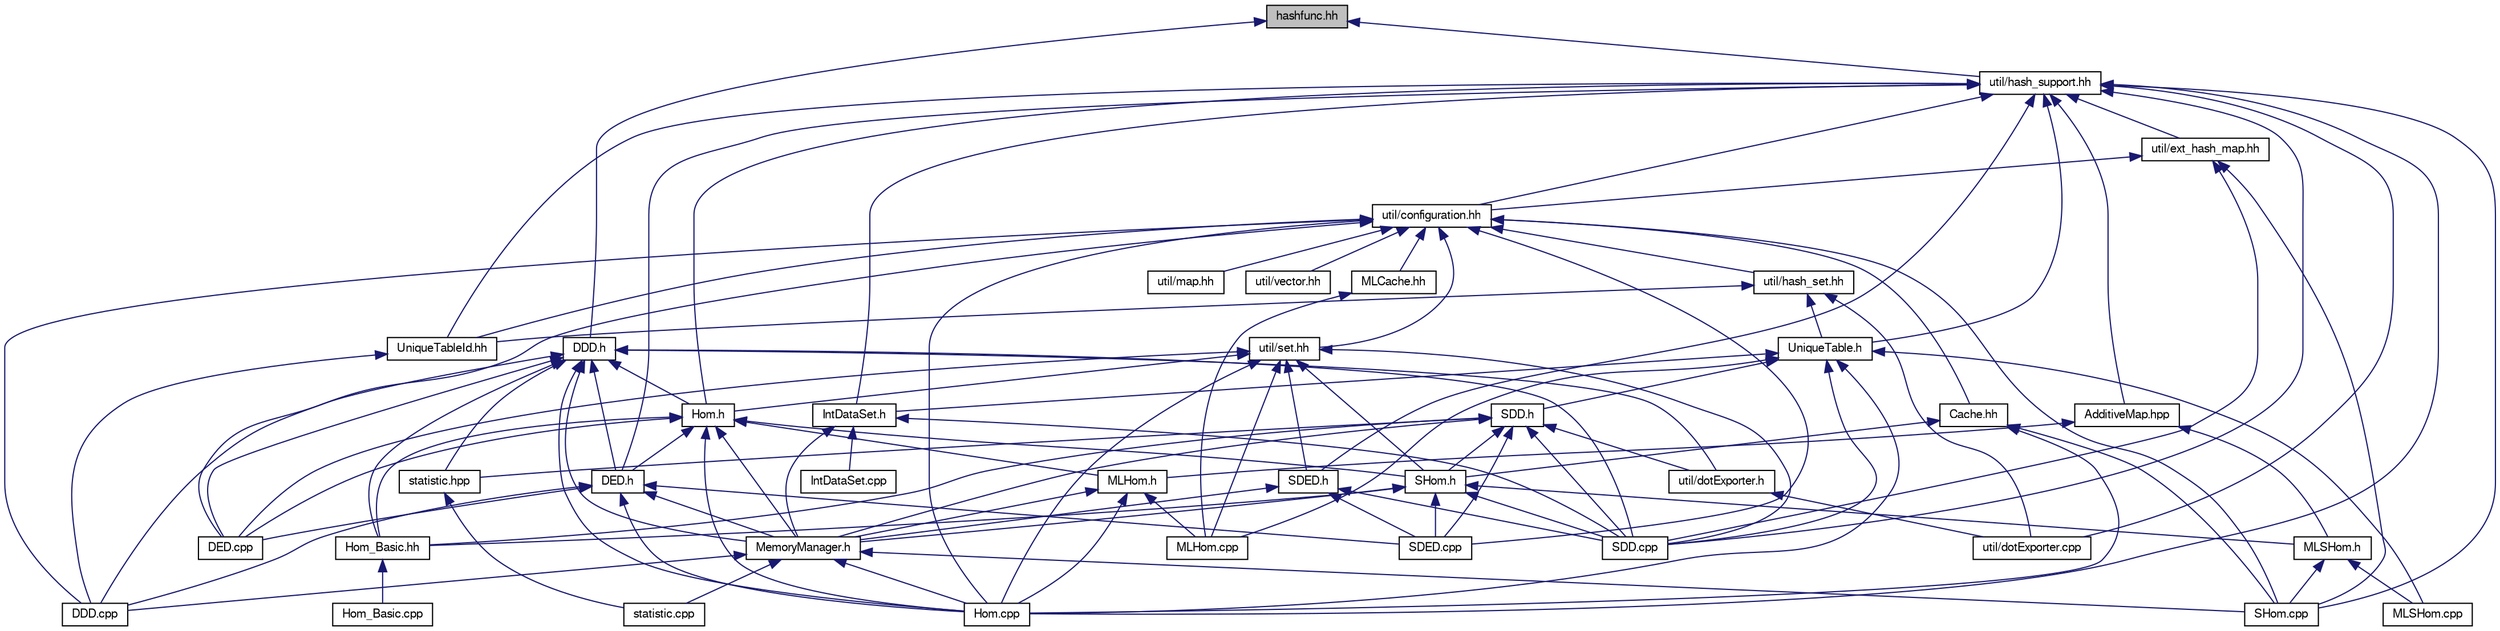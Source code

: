 digraph "hashfunc.hh"
{
  edge [fontname="FreeSans",fontsize="10",labelfontname="FreeSans",labelfontsize="10"];
  node [fontname="FreeSans",fontsize="10",shape=record];
  Node1 [label="hashfunc.hh",height=0.2,width=0.4,color="black", fillcolor="grey75", style="filled" fontcolor="black"];
  Node1 -> Node2 [dir="back",color="midnightblue",fontsize="10",style="solid",fontname="FreeSans"];
  Node2 [label="DDD.h",height=0.2,width=0.4,color="black", fillcolor="white", style="filled",URL="$DDD_8h.html"];
  Node2 -> Node3 [dir="back",color="midnightblue",fontsize="10",style="solid",fontname="FreeSans"];
  Node3 [label="DDD.cpp",height=0.2,width=0.4,color="black", fillcolor="white", style="filled",URL="$DDD_8cpp.html"];
  Node2 -> Node4 [dir="back",color="midnightblue",fontsize="10",style="solid",fontname="FreeSans"];
  Node4 [label="MemoryManager.h",height=0.2,width=0.4,color="black", fillcolor="white", style="filled",URL="$MemoryManager_8h.html"];
  Node4 -> Node3 [dir="back",color="midnightblue",fontsize="10",style="solid",fontname="FreeSans"];
  Node4 -> Node5 [dir="back",color="midnightblue",fontsize="10",style="solid",fontname="FreeSans"];
  Node5 [label="Hom.cpp",height=0.2,width=0.4,color="black", fillcolor="white", style="filled",URL="$Hom_8cpp.html"];
  Node4 -> Node6 [dir="back",color="midnightblue",fontsize="10",style="solid",fontname="FreeSans"];
  Node6 [label="SHom.cpp",height=0.2,width=0.4,color="black", fillcolor="white", style="filled",URL="$SHom_8cpp.html"];
  Node4 -> Node7 [dir="back",color="midnightblue",fontsize="10",style="solid",fontname="FreeSans"];
  Node7 [label="statistic.cpp",height=0.2,width=0.4,color="black", fillcolor="white", style="filled",URL="$statistic_8cpp.html"];
  Node2 -> Node8 [dir="back",color="midnightblue",fontsize="10",style="solid",fontname="FreeSans"];
  Node8 [label="DED.cpp",height=0.2,width=0.4,color="black", fillcolor="white", style="filled",URL="$DED_8cpp.html"];
  Node2 -> Node9 [dir="back",color="midnightblue",fontsize="10",style="solid",fontname="FreeSans"];
  Node9 [label="DED.h",height=0.2,width=0.4,color="black", fillcolor="white", style="filled",URL="$DED_8h.html"];
  Node9 -> Node3 [dir="back",color="midnightblue",fontsize="10",style="solid",fontname="FreeSans"];
  Node9 -> Node4 [dir="back",color="midnightblue",fontsize="10",style="solid",fontname="FreeSans"];
  Node9 -> Node8 [dir="back",color="midnightblue",fontsize="10",style="solid",fontname="FreeSans"];
  Node9 -> Node5 [dir="back",color="midnightblue",fontsize="10",style="solid",fontname="FreeSans"];
  Node9 -> Node10 [dir="back",color="midnightblue",fontsize="10",style="solid",fontname="FreeSans"];
  Node10 [label="SDED.cpp",height=0.2,width=0.4,color="black", fillcolor="white", style="filled",URL="$SDED_8cpp.html"];
  Node2 -> Node5 [dir="back",color="midnightblue",fontsize="10",style="solid",fontname="FreeSans"];
  Node2 -> Node11 [dir="back",color="midnightblue",fontsize="10",style="solid",fontname="FreeSans"];
  Node11 [label="Hom.h",height=0.2,width=0.4,color="black", fillcolor="white", style="filled",URL="$Hom_8h.html"];
  Node11 -> Node4 [dir="back",color="midnightblue",fontsize="10",style="solid",fontname="FreeSans"];
  Node11 -> Node8 [dir="back",color="midnightblue",fontsize="10",style="solid",fontname="FreeSans"];
  Node11 -> Node9 [dir="back",color="midnightblue",fontsize="10",style="solid",fontname="FreeSans"];
  Node11 -> Node5 [dir="back",color="midnightblue",fontsize="10",style="solid",fontname="FreeSans"];
  Node11 -> Node12 [dir="back",color="midnightblue",fontsize="10",style="solid",fontname="FreeSans"];
  Node12 [label="Hom_Basic.hh",height=0.2,width=0.4,color="black", fillcolor="white", style="filled",URL="$Hom__Basic_8hh.html"];
  Node12 -> Node13 [dir="back",color="midnightblue",fontsize="10",style="solid",fontname="FreeSans"];
  Node13 [label="Hom_Basic.cpp",height=0.2,width=0.4,color="black", fillcolor="white", style="filled",URL="$Hom__Basic_8cpp.html"];
  Node11 -> Node14 [dir="back",color="midnightblue",fontsize="10",style="solid",fontname="FreeSans"];
  Node14 [label="MLHom.h",height=0.2,width=0.4,color="black", fillcolor="white", style="filled",URL="$MLHom_8h.html"];
  Node14 -> Node4 [dir="back",color="midnightblue",fontsize="10",style="solid",fontname="FreeSans"];
  Node14 -> Node5 [dir="back",color="midnightblue",fontsize="10",style="solid",fontname="FreeSans"];
  Node14 -> Node15 [dir="back",color="midnightblue",fontsize="10",style="solid",fontname="FreeSans"];
  Node15 [label="MLHom.cpp",height=0.2,width=0.4,color="black", fillcolor="white", style="filled",URL="$MLHom_8cpp.html"];
  Node11 -> Node16 [dir="back",color="midnightblue",fontsize="10",style="solid",fontname="FreeSans"];
  Node16 [label="SHom.h",height=0.2,width=0.4,color="black", fillcolor="white", style="filled",URL="$SHom_8h.html"];
  Node16 -> Node4 [dir="back",color="midnightblue",fontsize="10",style="solid",fontname="FreeSans"];
  Node16 -> Node12 [dir="back",color="midnightblue",fontsize="10",style="solid",fontname="FreeSans"];
  Node16 -> Node17 [dir="back",color="midnightblue",fontsize="10",style="solid",fontname="FreeSans"];
  Node17 [label="MLSHom.h",height=0.2,width=0.4,color="black", fillcolor="white", style="filled",URL="$MLSHom_8h.html"];
  Node17 -> Node18 [dir="back",color="midnightblue",fontsize="10",style="solid",fontname="FreeSans"];
  Node18 [label="MLSHom.cpp",height=0.2,width=0.4,color="black", fillcolor="white", style="filled",URL="$MLSHom_8cpp.html"];
  Node17 -> Node6 [dir="back",color="midnightblue",fontsize="10",style="solid",fontname="FreeSans"];
  Node16 -> Node19 [dir="back",color="midnightblue",fontsize="10",style="solid",fontname="FreeSans"];
  Node19 [label="SDD.cpp",height=0.2,width=0.4,color="black", fillcolor="white", style="filled",URL="$SDD_8cpp.html"];
  Node16 -> Node10 [dir="back",color="midnightblue",fontsize="10",style="solid",fontname="FreeSans"];
  Node2 -> Node12 [dir="back",color="midnightblue",fontsize="10",style="solid",fontname="FreeSans"];
  Node2 -> Node19 [dir="back",color="midnightblue",fontsize="10",style="solid",fontname="FreeSans"];
  Node2 -> Node20 [dir="back",color="midnightblue",fontsize="10",style="solid",fontname="FreeSans"];
  Node20 [label="statistic.hpp",height=0.2,width=0.4,color="black", fillcolor="white", style="filled",URL="$statistic_8hpp.html"];
  Node20 -> Node7 [dir="back",color="midnightblue",fontsize="10",style="solid",fontname="FreeSans"];
  Node2 -> Node21 [dir="back",color="midnightblue",fontsize="10",style="solid",fontname="FreeSans"];
  Node21 [label="util/dotExporter.h",height=0.2,width=0.4,color="black", fillcolor="white", style="filled",URL="$dotExporter_8h.html"];
  Node21 -> Node22 [dir="back",color="midnightblue",fontsize="10",style="solid",fontname="FreeSans"];
  Node22 [label="util/dotExporter.cpp",height=0.2,width=0.4,color="black", fillcolor="white", style="filled",URL="$dotExporter_8cpp.html"];
  Node1 -> Node23 [dir="back",color="midnightblue",fontsize="10",style="solid",fontname="FreeSans"];
  Node23 [label="util/hash_support.hh",height=0.2,width=0.4,color="black", fillcolor="white", style="filled",URL="$hash__support_8hh.html"];
  Node23 -> Node24 [dir="back",color="midnightblue",fontsize="10",style="solid",fontname="FreeSans"];
  Node24 [label="AdditiveMap.hpp",height=0.2,width=0.4,color="black", fillcolor="white", style="filled",URL="$AdditiveMap_8hpp.html"];
  Node24 -> Node14 [dir="back",color="midnightblue",fontsize="10",style="solid",fontname="FreeSans"];
  Node24 -> Node17 [dir="back",color="midnightblue",fontsize="10",style="solid",fontname="FreeSans"];
  Node23 -> Node9 [dir="back",color="midnightblue",fontsize="10",style="solid",fontname="FreeSans"];
  Node23 -> Node5 [dir="back",color="midnightblue",fontsize="10",style="solid",fontname="FreeSans"];
  Node23 -> Node11 [dir="back",color="midnightblue",fontsize="10",style="solid",fontname="FreeSans"];
  Node23 -> Node25 [dir="back",color="midnightblue",fontsize="10",style="solid",fontname="FreeSans"];
  Node25 [label="IntDataSet.h",height=0.2,width=0.4,color="black", fillcolor="white", style="filled",URL="$IntDataSet_8h.html"];
  Node25 -> Node4 [dir="back",color="midnightblue",fontsize="10",style="solid",fontname="FreeSans"];
  Node25 -> Node26 [dir="back",color="midnightblue",fontsize="10",style="solid",fontname="FreeSans"];
  Node26 [label="IntDataSet.cpp",height=0.2,width=0.4,color="black", fillcolor="white", style="filled",URL="$IntDataSet_8cpp.html"];
  Node25 -> Node19 [dir="back",color="midnightblue",fontsize="10",style="solid",fontname="FreeSans"];
  Node23 -> Node19 [dir="back",color="midnightblue",fontsize="10",style="solid",fontname="FreeSans"];
  Node23 -> Node27 [dir="back",color="midnightblue",fontsize="10",style="solid",fontname="FreeSans"];
  Node27 [label="SDED.h",height=0.2,width=0.4,color="black", fillcolor="white", style="filled",URL="$SDED_8h.html"];
  Node27 -> Node4 [dir="back",color="midnightblue",fontsize="10",style="solid",fontname="FreeSans"];
  Node27 -> Node19 [dir="back",color="midnightblue",fontsize="10",style="solid",fontname="FreeSans"];
  Node27 -> Node10 [dir="back",color="midnightblue",fontsize="10",style="solid",fontname="FreeSans"];
  Node23 -> Node6 [dir="back",color="midnightblue",fontsize="10",style="solid",fontname="FreeSans"];
  Node23 -> Node28 [dir="back",color="midnightblue",fontsize="10",style="solid",fontname="FreeSans"];
  Node28 [label="UniqueTable.h",height=0.2,width=0.4,color="black", fillcolor="white", style="filled",URL="$UniqueTable_8h.html"];
  Node28 -> Node5 [dir="back",color="midnightblue",fontsize="10",style="solid",fontname="FreeSans"];
  Node28 -> Node25 [dir="back",color="midnightblue",fontsize="10",style="solid",fontname="FreeSans"];
  Node28 -> Node15 [dir="back",color="midnightblue",fontsize="10",style="solid",fontname="FreeSans"];
  Node28 -> Node18 [dir="back",color="midnightblue",fontsize="10",style="solid",fontname="FreeSans"];
  Node28 -> Node19 [dir="back",color="midnightblue",fontsize="10",style="solid",fontname="FreeSans"];
  Node28 -> Node29 [dir="back",color="midnightblue",fontsize="10",style="solid",fontname="FreeSans"];
  Node29 [label="SDD.h",height=0.2,width=0.4,color="black", fillcolor="white", style="filled",URL="$SDD_8h.html"];
  Node29 -> Node4 [dir="back",color="midnightblue",fontsize="10",style="solid",fontname="FreeSans"];
  Node29 -> Node12 [dir="back",color="midnightblue",fontsize="10",style="solid",fontname="FreeSans"];
  Node29 -> Node19 [dir="back",color="midnightblue",fontsize="10",style="solid",fontname="FreeSans"];
  Node29 -> Node10 [dir="back",color="midnightblue",fontsize="10",style="solid",fontname="FreeSans"];
  Node29 -> Node16 [dir="back",color="midnightblue",fontsize="10",style="solid",fontname="FreeSans"];
  Node29 -> Node20 [dir="back",color="midnightblue",fontsize="10",style="solid",fontname="FreeSans"];
  Node29 -> Node21 [dir="back",color="midnightblue",fontsize="10",style="solid",fontname="FreeSans"];
  Node23 -> Node30 [dir="back",color="midnightblue",fontsize="10",style="solid",fontname="FreeSans"];
  Node30 [label="UniqueTableId.hh",height=0.2,width=0.4,color="black", fillcolor="white", style="filled",URL="$UniqueTableId_8hh.html"];
  Node30 -> Node3 [dir="back",color="midnightblue",fontsize="10",style="solid",fontname="FreeSans"];
  Node23 -> Node31 [dir="back",color="midnightblue",fontsize="10",style="solid",fontname="FreeSans"];
  Node31 [label="util/configuration.hh",height=0.2,width=0.4,color="black", fillcolor="white", style="filled",URL="$configuration_8hh.html"];
  Node31 -> Node32 [dir="back",color="midnightblue",fontsize="10",style="solid",fontname="FreeSans"];
  Node32 [label="Cache.hh",height=0.2,width=0.4,color="black", fillcolor="white", style="filled",URL="$Cache_8hh.html"];
  Node32 -> Node5 [dir="back",color="midnightblue",fontsize="10",style="solid",fontname="FreeSans"];
  Node32 -> Node6 [dir="back",color="midnightblue",fontsize="10",style="solid",fontname="FreeSans"];
  Node32 -> Node16 [dir="back",color="midnightblue",fontsize="10",style="solid",fontname="FreeSans"];
  Node31 -> Node3 [dir="back",color="midnightblue",fontsize="10",style="solid",fontname="FreeSans"];
  Node31 -> Node8 [dir="back",color="midnightblue",fontsize="10",style="solid",fontname="FreeSans"];
  Node31 -> Node5 [dir="back",color="midnightblue",fontsize="10",style="solid",fontname="FreeSans"];
  Node31 -> Node33 [dir="back",color="midnightblue",fontsize="10",style="solid",fontname="FreeSans"];
  Node33 [label="MLCache.hh",height=0.2,width=0.4,color="black", fillcolor="white", style="filled",URL="$MLCache_8hh.html"];
  Node33 -> Node15 [dir="back",color="midnightblue",fontsize="10",style="solid",fontname="FreeSans"];
  Node31 -> Node10 [dir="back",color="midnightblue",fontsize="10",style="solid",fontname="FreeSans"];
  Node31 -> Node6 [dir="back",color="midnightblue",fontsize="10",style="solid",fontname="FreeSans"];
  Node31 -> Node30 [dir="back",color="midnightblue",fontsize="10",style="solid",fontname="FreeSans"];
  Node31 -> Node34 [dir="back",color="midnightblue",fontsize="10",style="solid",fontname="FreeSans"];
  Node34 [label="util/hash_set.hh",height=0.2,width=0.4,color="black", fillcolor="white", style="filled",URL="$hash__set_8hh.html"];
  Node34 -> Node28 [dir="back",color="midnightblue",fontsize="10",style="solid",fontname="FreeSans"];
  Node34 -> Node30 [dir="back",color="midnightblue",fontsize="10",style="solid",fontname="FreeSans"];
  Node34 -> Node22 [dir="back",color="midnightblue",fontsize="10",style="solid",fontname="FreeSans"];
  Node31 -> Node35 [dir="back",color="midnightblue",fontsize="10",style="solid",fontname="FreeSans"];
  Node35 [label="util/map.hh",height=0.2,width=0.4,color="black", fillcolor="white", style="filled",URL="$map_8hh.html"];
  Node31 -> Node36 [dir="back",color="midnightblue",fontsize="10",style="solid",fontname="FreeSans"];
  Node36 [label="util/set.hh",height=0.2,width=0.4,color="black", fillcolor="white", style="filled",URL="$set_8hh.html"];
  Node36 -> Node8 [dir="back",color="midnightblue",fontsize="10",style="solid",fontname="FreeSans"];
  Node36 -> Node5 [dir="back",color="midnightblue",fontsize="10",style="solid",fontname="FreeSans"];
  Node36 -> Node11 [dir="back",color="midnightblue",fontsize="10",style="solid",fontname="FreeSans"];
  Node36 -> Node15 [dir="back",color="midnightblue",fontsize="10",style="solid",fontname="FreeSans"];
  Node36 -> Node19 [dir="back",color="midnightblue",fontsize="10",style="solid",fontname="FreeSans"];
  Node36 -> Node27 [dir="back",color="midnightblue",fontsize="10",style="solid",fontname="FreeSans"];
  Node36 -> Node16 [dir="back",color="midnightblue",fontsize="10",style="solid",fontname="FreeSans"];
  Node31 -> Node37 [dir="back",color="midnightblue",fontsize="10",style="solid",fontname="FreeSans"];
  Node37 [label="util/vector.hh",height=0.2,width=0.4,color="black", fillcolor="white", style="filled",URL="$vector_8hh.html"];
  Node23 -> Node22 [dir="back",color="midnightblue",fontsize="10",style="solid",fontname="FreeSans"];
  Node23 -> Node38 [dir="back",color="midnightblue",fontsize="10",style="solid",fontname="FreeSans"];
  Node38 [label="util/ext_hash_map.hh",height=0.2,width=0.4,color="black", fillcolor="white", style="filled",URL="$ext__hash__map_8hh.html"];
  Node38 -> Node19 [dir="back",color="midnightblue",fontsize="10",style="solid",fontname="FreeSans"];
  Node38 -> Node6 [dir="back",color="midnightblue",fontsize="10",style="solid",fontname="FreeSans"];
  Node38 -> Node31 [dir="back",color="midnightblue",fontsize="10",style="solid",fontname="FreeSans"];
}
